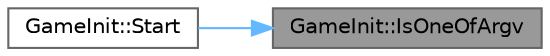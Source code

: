 digraph "GameInit::IsOneOfArgv"
{
 // LATEX_PDF_SIZE
  bgcolor="transparent";
  edge [fontname=Helvetica,fontsize=10,labelfontname=Helvetica,labelfontsize=10];
  node [fontname=Helvetica,fontsize=10,shape=box,height=0.2,width=0.4];
  rankdir="RL";
  Node1 [id="Node000001",label="GameInit::IsOneOfArgv",height=0.2,width=0.4,color="gray40", fillcolor="grey60", style="filled", fontcolor="black",tooltip="Проверяет, является ли аргумент одним из допустимых."];
  Node1 -> Node2 [id="edge1_Node000001_Node000002",dir="back",color="steelblue1",style="solid",tooltip=" "];
  Node2 [id="Node000002",label="GameInit::Start",height=0.2,width=0.4,color="grey40", fillcolor="white", style="filled",URL="$class_game_init.html#a044dc9d28077555e45a12a6f6f21bb03",tooltip="Метод для старта инициализации игры."];
}
